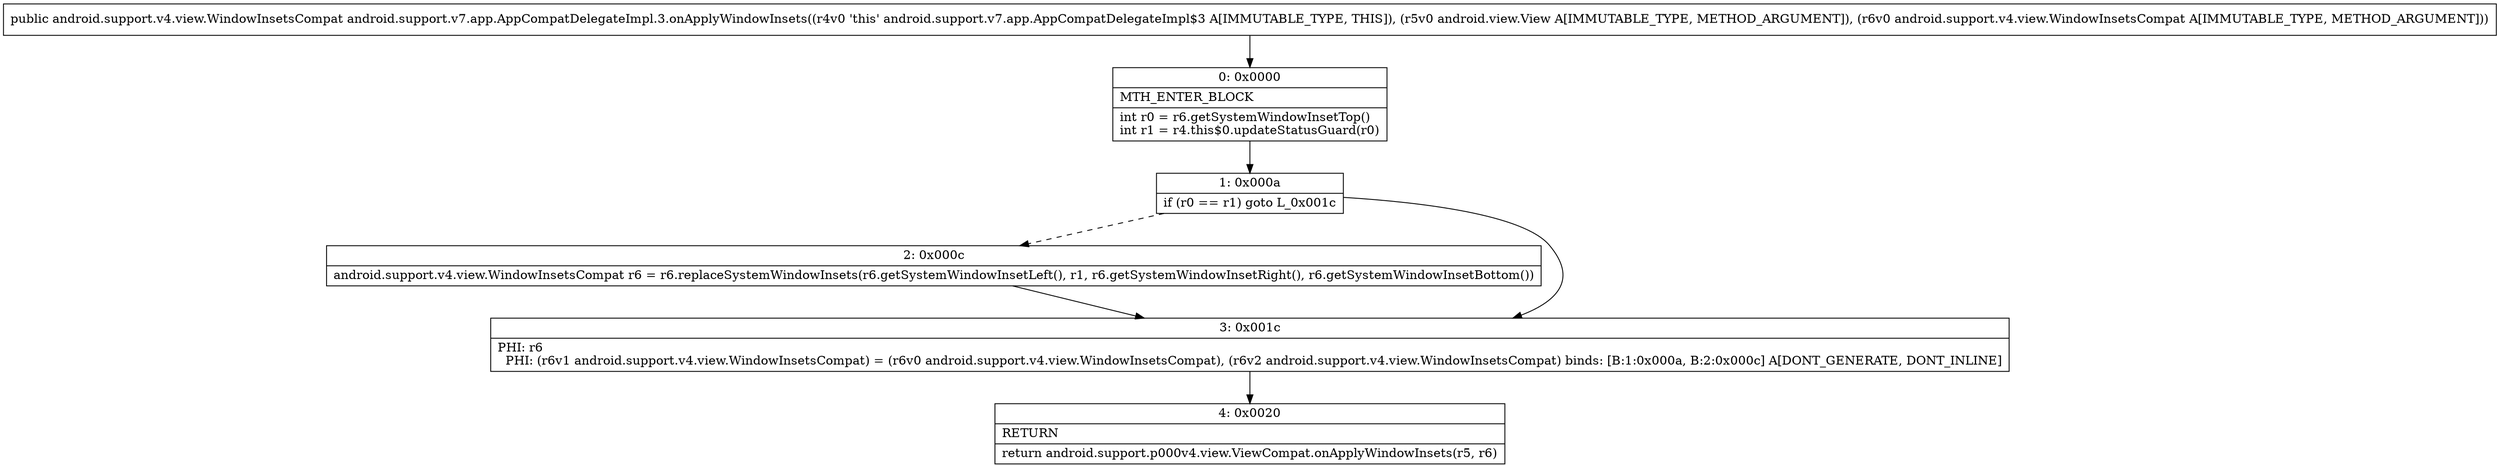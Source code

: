 digraph "CFG forandroid.support.v7.app.AppCompatDelegateImpl.3.onApplyWindowInsets(Landroid\/view\/View;Landroid\/support\/v4\/view\/WindowInsetsCompat;)Landroid\/support\/v4\/view\/WindowInsetsCompat;" {
Node_0 [shape=record,label="{0\:\ 0x0000|MTH_ENTER_BLOCK\l|int r0 = r6.getSystemWindowInsetTop()\lint r1 = r4.this$0.updateStatusGuard(r0)\l}"];
Node_1 [shape=record,label="{1\:\ 0x000a|if (r0 == r1) goto L_0x001c\l}"];
Node_2 [shape=record,label="{2\:\ 0x000c|android.support.v4.view.WindowInsetsCompat r6 = r6.replaceSystemWindowInsets(r6.getSystemWindowInsetLeft(), r1, r6.getSystemWindowInsetRight(), r6.getSystemWindowInsetBottom())\l}"];
Node_3 [shape=record,label="{3\:\ 0x001c|PHI: r6 \l  PHI: (r6v1 android.support.v4.view.WindowInsetsCompat) = (r6v0 android.support.v4.view.WindowInsetsCompat), (r6v2 android.support.v4.view.WindowInsetsCompat) binds: [B:1:0x000a, B:2:0x000c] A[DONT_GENERATE, DONT_INLINE]\l}"];
Node_4 [shape=record,label="{4\:\ 0x0020|RETURN\l|return android.support.p000v4.view.ViewCompat.onApplyWindowInsets(r5, r6)\l}"];
MethodNode[shape=record,label="{public android.support.v4.view.WindowInsetsCompat android.support.v7.app.AppCompatDelegateImpl.3.onApplyWindowInsets((r4v0 'this' android.support.v7.app.AppCompatDelegateImpl$3 A[IMMUTABLE_TYPE, THIS]), (r5v0 android.view.View A[IMMUTABLE_TYPE, METHOD_ARGUMENT]), (r6v0 android.support.v4.view.WindowInsetsCompat A[IMMUTABLE_TYPE, METHOD_ARGUMENT])) }"];
MethodNode -> Node_0;
Node_0 -> Node_1;
Node_1 -> Node_2[style=dashed];
Node_1 -> Node_3;
Node_2 -> Node_3;
Node_3 -> Node_4;
}

